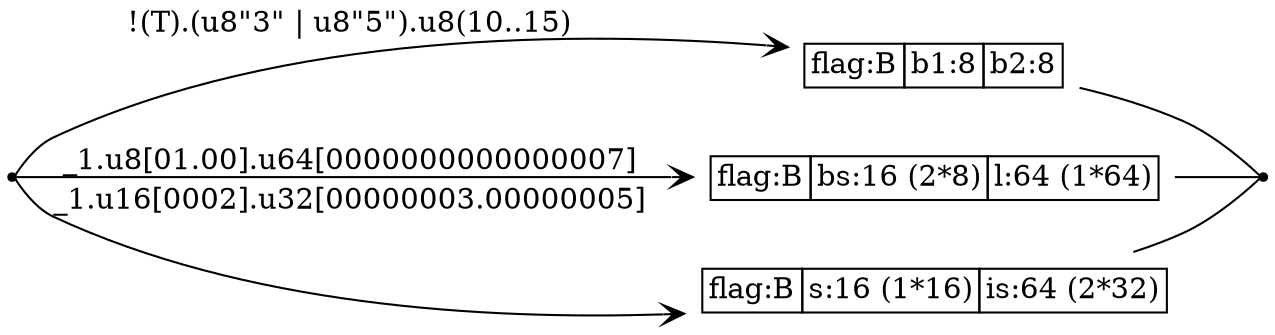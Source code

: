 digraph G {
  rankdir = LR;
  node [shape=plaintext];
  edge [arrowhead=vee];

  n0 [shape=point];
  n1 [label=<
    <TABLE BORDER="0" CELLBORDER="1" CELLSPACING="0" TOOLTIP="Foo.bazzz" HREF="#">
      <TR><TD>flag:B</TD><TD>b1:8</TD><TD>b2:8</TD></TR>
    </TABLE>
  >];
  n2 [label=<
    <TABLE BORDER="0" CELLBORDER="1" CELLSPACING="0" TOOLTIP="Foo.baz" HREF="#">
      <TR><TD>flag:B</TD><TD>bs:16 (2*8)</TD><TD>l:64 (1*64)</TD></TR>
    </TABLE>
  >];
  n3 [label=<
    <TABLE BORDER="0" CELLBORDER="1" CELLSPACING="0" TOOLTIP="Foo.bazz" HREF="#">
      <TR><TD>flag:B</TD><TD>s:16 (1*16)</TD><TD>is:64 (2*32)</TD></TR>
    </TABLE>
  >];
  n4 [shape=point];

  n0 -> n1 [label="!(T).(u8\"3\" | u8\"5\").u8(10..15)"];
  n0 -> n2 [label="_1.u8[01.00].u64[0000000000000007]"];
  n0 -> n3 [label="_1.u16[0002].u32[00000003.00000005]"];
  n3 -> n4 [arrowhead=none];
  n2 -> n4 [arrowhead=none];
  n1 -> n4 [arrowhead=none];
}